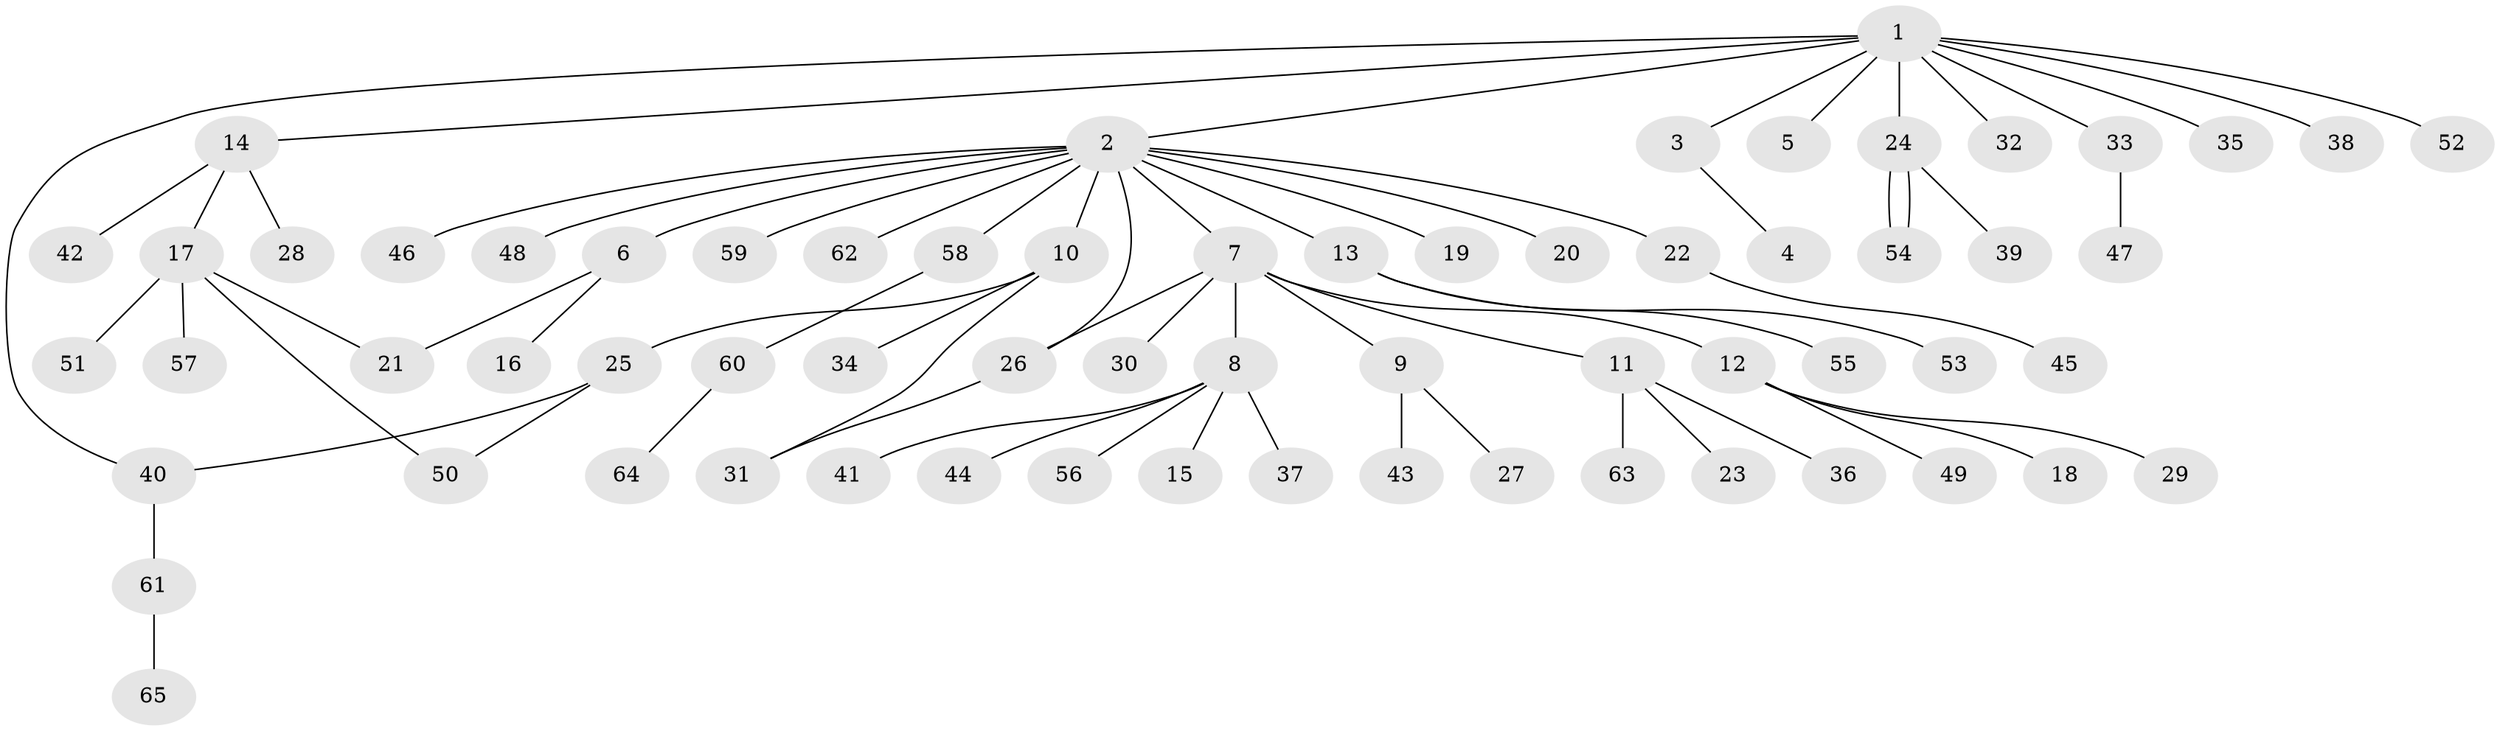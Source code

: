 // coarse degree distribution, {11: 0.02040816326530612, 13: 0.02040816326530612, 1: 0.673469387755102, 2: 0.061224489795918366, 8: 0.02040816326530612, 5: 0.04081632653061224, 4: 0.02040816326530612, 3: 0.14285714285714285}
// Generated by graph-tools (version 1.1) at 2025/41/03/06/25 10:41:51]
// undirected, 65 vertices, 70 edges
graph export_dot {
graph [start="1"]
  node [color=gray90,style=filled];
  1;
  2;
  3;
  4;
  5;
  6;
  7;
  8;
  9;
  10;
  11;
  12;
  13;
  14;
  15;
  16;
  17;
  18;
  19;
  20;
  21;
  22;
  23;
  24;
  25;
  26;
  27;
  28;
  29;
  30;
  31;
  32;
  33;
  34;
  35;
  36;
  37;
  38;
  39;
  40;
  41;
  42;
  43;
  44;
  45;
  46;
  47;
  48;
  49;
  50;
  51;
  52;
  53;
  54;
  55;
  56;
  57;
  58;
  59;
  60;
  61;
  62;
  63;
  64;
  65;
  1 -- 2;
  1 -- 3;
  1 -- 5;
  1 -- 14;
  1 -- 24;
  1 -- 32;
  1 -- 33;
  1 -- 35;
  1 -- 38;
  1 -- 40;
  1 -- 52;
  2 -- 6;
  2 -- 7;
  2 -- 10;
  2 -- 13;
  2 -- 19;
  2 -- 20;
  2 -- 22;
  2 -- 26;
  2 -- 46;
  2 -- 48;
  2 -- 58;
  2 -- 59;
  2 -- 62;
  3 -- 4;
  6 -- 16;
  6 -- 21;
  7 -- 8;
  7 -- 9;
  7 -- 11;
  7 -- 12;
  7 -- 26;
  7 -- 30;
  8 -- 15;
  8 -- 37;
  8 -- 41;
  8 -- 44;
  8 -- 56;
  9 -- 27;
  9 -- 43;
  10 -- 25;
  10 -- 31;
  10 -- 34;
  11 -- 23;
  11 -- 36;
  11 -- 63;
  12 -- 18;
  12 -- 29;
  12 -- 49;
  13 -- 53;
  13 -- 55;
  14 -- 17;
  14 -- 28;
  14 -- 42;
  17 -- 21;
  17 -- 50;
  17 -- 51;
  17 -- 57;
  22 -- 45;
  24 -- 39;
  24 -- 54;
  24 -- 54;
  25 -- 40;
  25 -- 50;
  26 -- 31;
  33 -- 47;
  40 -- 61;
  58 -- 60;
  60 -- 64;
  61 -- 65;
}
